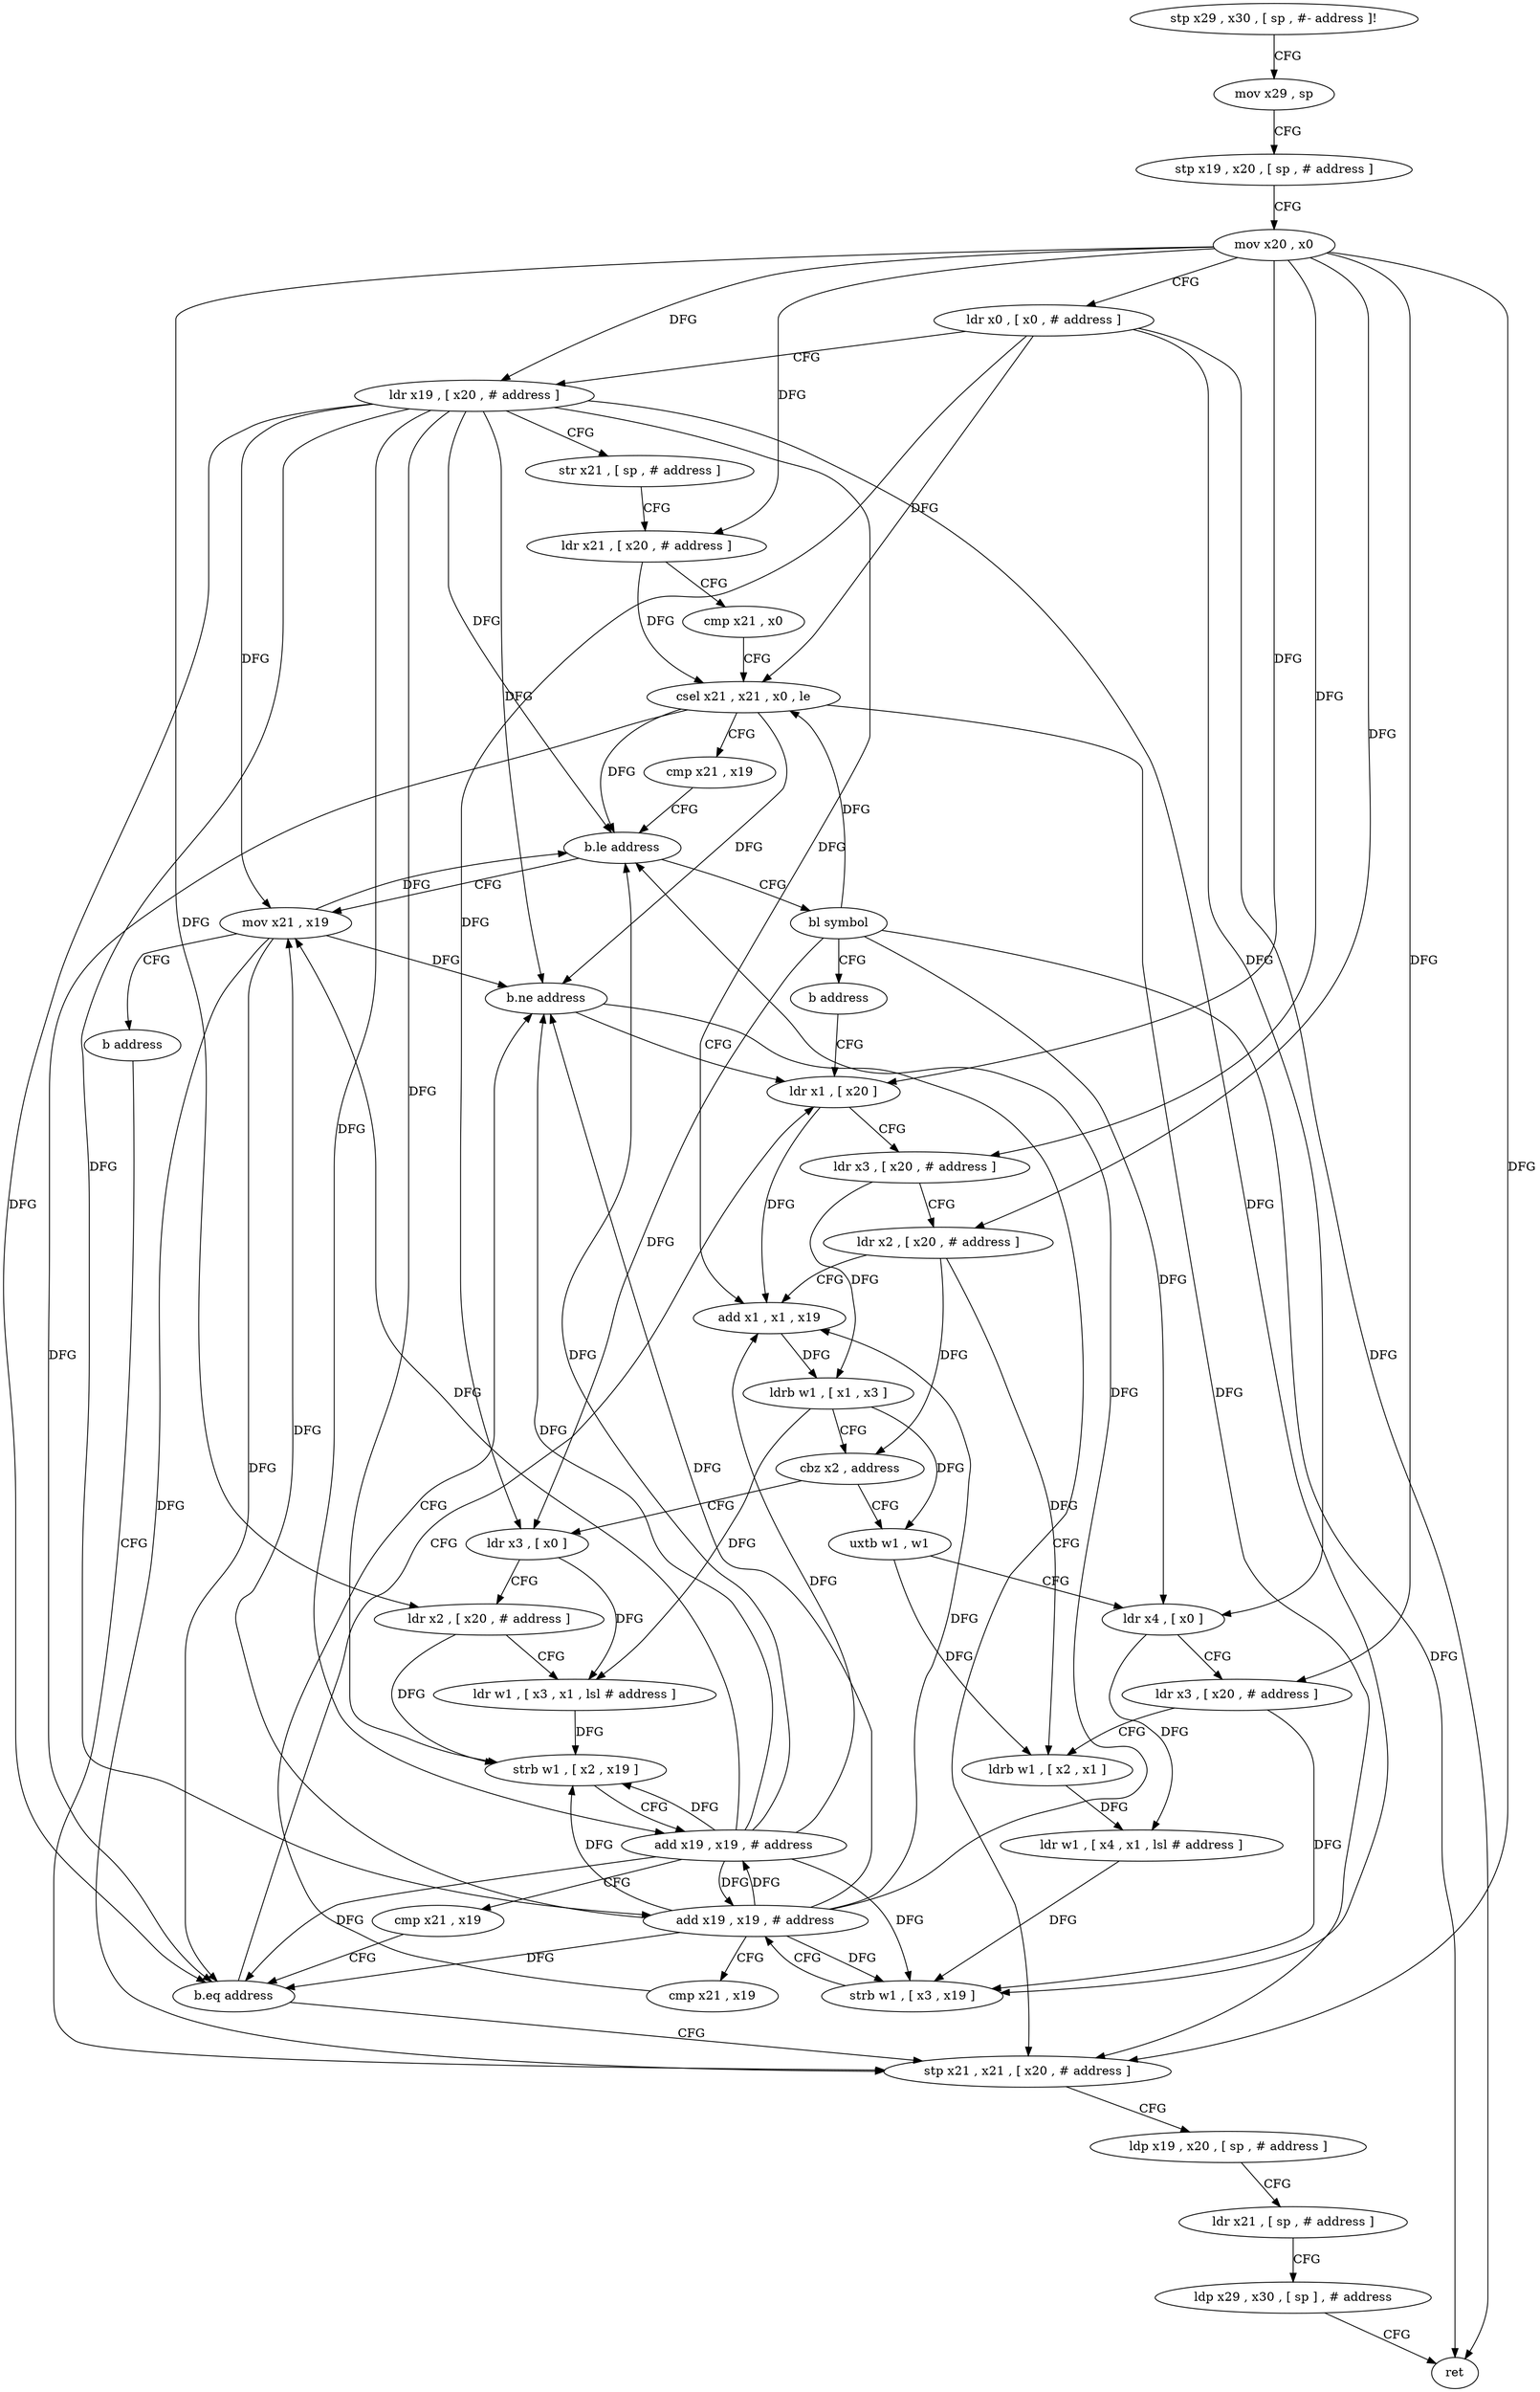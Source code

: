 digraph "func" {
"4360184" [label = "stp x29 , x30 , [ sp , #- address ]!" ]
"4360188" [label = "mov x29 , sp" ]
"4360192" [label = "stp x19 , x20 , [ sp , # address ]" ]
"4360196" [label = "mov x20 , x0" ]
"4360200" [label = "ldr x0 , [ x0 , # address ]" ]
"4360204" [label = "ldr x19 , [ x20 , # address ]" ]
"4360208" [label = "str x21 , [ sp , # address ]" ]
"4360212" [label = "ldr x21 , [ x20 , # address ]" ]
"4360216" [label = "cmp x21 , x0" ]
"4360220" [label = "csel x21 , x21 , x0 , le" ]
"4360224" [label = "cmp x21 , x19" ]
"4360228" [label = "b.le address" ]
"4360348" [label = "mov x21 , x19" ]
"4360232" [label = "bl symbol" ]
"4360352" [label = "b address" ]
"4360328" [label = "stp x21 , x21 , [ x20 , # address ]" ]
"4360236" [label = "b address" ]
"4360268" [label = "ldr x1 , [ x20 ]" ]
"4360332" [label = "ldp x19 , x20 , [ sp , # address ]" ]
"4360336" [label = "ldr x21 , [ sp , # address ]" ]
"4360340" [label = "ldp x29 , x30 , [ sp ] , # address" ]
"4360344" [label = "ret" ]
"4360272" [label = "ldr x3 , [ x20 , # address ]" ]
"4360276" [label = "ldr x2 , [ x20 , # address ]" ]
"4360280" [label = "add x1 , x1 , x19" ]
"4360284" [label = "ldrb w1 , [ x1 , x3 ]" ]
"4360288" [label = "cbz x2 , address" ]
"4360240" [label = "ldr x3 , [ x0 ]" ]
"4360292" [label = "uxtb w1 , w1" ]
"4360244" [label = "ldr x2 , [ x20 , # address ]" ]
"4360248" [label = "ldr w1 , [ x3 , x1 , lsl # address ]" ]
"4360252" [label = "strb w1 , [ x2 , x19 ]" ]
"4360256" [label = "add x19 , x19 , # address" ]
"4360260" [label = "cmp x21 , x19" ]
"4360264" [label = "b.eq address" ]
"4360296" [label = "ldr x4 , [ x0 ]" ]
"4360300" [label = "ldr x3 , [ x20 , # address ]" ]
"4360304" [label = "ldrb w1 , [ x2 , x1 ]" ]
"4360308" [label = "ldr w1 , [ x4 , x1 , lsl # address ]" ]
"4360312" [label = "strb w1 , [ x3 , x19 ]" ]
"4360316" [label = "add x19 , x19 , # address" ]
"4360320" [label = "cmp x21 , x19" ]
"4360324" [label = "b.ne address" ]
"4360184" -> "4360188" [ label = "CFG" ]
"4360188" -> "4360192" [ label = "CFG" ]
"4360192" -> "4360196" [ label = "CFG" ]
"4360196" -> "4360200" [ label = "CFG" ]
"4360196" -> "4360204" [ label = "DFG" ]
"4360196" -> "4360212" [ label = "DFG" ]
"4360196" -> "4360328" [ label = "DFG" ]
"4360196" -> "4360268" [ label = "DFG" ]
"4360196" -> "4360272" [ label = "DFG" ]
"4360196" -> "4360276" [ label = "DFG" ]
"4360196" -> "4360244" [ label = "DFG" ]
"4360196" -> "4360300" [ label = "DFG" ]
"4360200" -> "4360204" [ label = "CFG" ]
"4360200" -> "4360220" [ label = "DFG" ]
"4360200" -> "4360344" [ label = "DFG" ]
"4360200" -> "4360240" [ label = "DFG" ]
"4360200" -> "4360296" [ label = "DFG" ]
"4360204" -> "4360208" [ label = "CFG" ]
"4360204" -> "4360228" [ label = "DFG" ]
"4360204" -> "4360348" [ label = "DFG" ]
"4360204" -> "4360280" [ label = "DFG" ]
"4360204" -> "4360252" [ label = "DFG" ]
"4360204" -> "4360256" [ label = "DFG" ]
"4360204" -> "4360264" [ label = "DFG" ]
"4360204" -> "4360312" [ label = "DFG" ]
"4360204" -> "4360316" [ label = "DFG" ]
"4360204" -> "4360324" [ label = "DFG" ]
"4360208" -> "4360212" [ label = "CFG" ]
"4360212" -> "4360216" [ label = "CFG" ]
"4360212" -> "4360220" [ label = "DFG" ]
"4360216" -> "4360220" [ label = "CFG" ]
"4360220" -> "4360224" [ label = "CFG" ]
"4360220" -> "4360228" [ label = "DFG" ]
"4360220" -> "4360328" [ label = "DFG" ]
"4360220" -> "4360264" [ label = "DFG" ]
"4360220" -> "4360324" [ label = "DFG" ]
"4360224" -> "4360228" [ label = "CFG" ]
"4360228" -> "4360348" [ label = "CFG" ]
"4360228" -> "4360232" [ label = "CFG" ]
"4360348" -> "4360352" [ label = "CFG" ]
"4360348" -> "4360228" [ label = "DFG" ]
"4360348" -> "4360328" [ label = "DFG" ]
"4360348" -> "4360264" [ label = "DFG" ]
"4360348" -> "4360324" [ label = "DFG" ]
"4360232" -> "4360236" [ label = "CFG" ]
"4360232" -> "4360220" [ label = "DFG" ]
"4360232" -> "4360344" [ label = "DFG" ]
"4360232" -> "4360240" [ label = "DFG" ]
"4360232" -> "4360296" [ label = "DFG" ]
"4360352" -> "4360328" [ label = "CFG" ]
"4360328" -> "4360332" [ label = "CFG" ]
"4360236" -> "4360268" [ label = "CFG" ]
"4360268" -> "4360272" [ label = "CFG" ]
"4360268" -> "4360280" [ label = "DFG" ]
"4360332" -> "4360336" [ label = "CFG" ]
"4360336" -> "4360340" [ label = "CFG" ]
"4360340" -> "4360344" [ label = "CFG" ]
"4360272" -> "4360276" [ label = "CFG" ]
"4360272" -> "4360284" [ label = "DFG" ]
"4360276" -> "4360280" [ label = "CFG" ]
"4360276" -> "4360288" [ label = "DFG" ]
"4360276" -> "4360304" [ label = "DFG" ]
"4360280" -> "4360284" [ label = "DFG" ]
"4360284" -> "4360288" [ label = "CFG" ]
"4360284" -> "4360248" [ label = "DFG" ]
"4360284" -> "4360292" [ label = "DFG" ]
"4360288" -> "4360240" [ label = "CFG" ]
"4360288" -> "4360292" [ label = "CFG" ]
"4360240" -> "4360244" [ label = "CFG" ]
"4360240" -> "4360248" [ label = "DFG" ]
"4360292" -> "4360296" [ label = "CFG" ]
"4360292" -> "4360304" [ label = "DFG" ]
"4360244" -> "4360248" [ label = "CFG" ]
"4360244" -> "4360252" [ label = "DFG" ]
"4360248" -> "4360252" [ label = "DFG" ]
"4360252" -> "4360256" [ label = "CFG" ]
"4360256" -> "4360260" [ label = "CFG" ]
"4360256" -> "4360228" [ label = "DFG" ]
"4360256" -> "4360348" [ label = "DFG" ]
"4360256" -> "4360280" [ label = "DFG" ]
"4360256" -> "4360252" [ label = "DFG" ]
"4360256" -> "4360264" [ label = "DFG" ]
"4360256" -> "4360312" [ label = "DFG" ]
"4360256" -> "4360316" [ label = "DFG" ]
"4360256" -> "4360324" [ label = "DFG" ]
"4360260" -> "4360264" [ label = "CFG" ]
"4360264" -> "4360328" [ label = "CFG" ]
"4360264" -> "4360268" [ label = "CFG" ]
"4360296" -> "4360300" [ label = "CFG" ]
"4360296" -> "4360308" [ label = "DFG" ]
"4360300" -> "4360304" [ label = "CFG" ]
"4360300" -> "4360312" [ label = "DFG" ]
"4360304" -> "4360308" [ label = "DFG" ]
"4360308" -> "4360312" [ label = "DFG" ]
"4360312" -> "4360316" [ label = "CFG" ]
"4360316" -> "4360320" [ label = "CFG" ]
"4360316" -> "4360228" [ label = "DFG" ]
"4360316" -> "4360348" [ label = "DFG" ]
"4360316" -> "4360280" [ label = "DFG" ]
"4360316" -> "4360256" [ label = "DFG" ]
"4360316" -> "4360264" [ label = "DFG" ]
"4360316" -> "4360252" [ label = "DFG" ]
"4360316" -> "4360312" [ label = "DFG" ]
"4360316" -> "4360324" [ label = "DFG" ]
"4360320" -> "4360324" [ label = "CFG" ]
"4360324" -> "4360268" [ label = "CFG" ]
"4360324" -> "4360328" [ label = "CFG" ]
}
